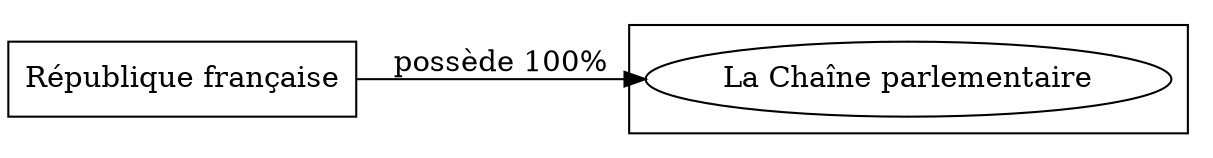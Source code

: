 digraph {
  rankdir=LR;
  subgraph roots {
    
      "republique-francaise-128"[label="République française" shape=box]
    
  }

  

  subgraph clusterLeaves {
    
      "la-chaine-parlementaire-131"[label="La Chaîne parlementaire"]
    
  }

  
    "republique-francaise-128" -> "la-chaine-parlementaire-131" [
      label="possède 100%"
    ]
  
}
